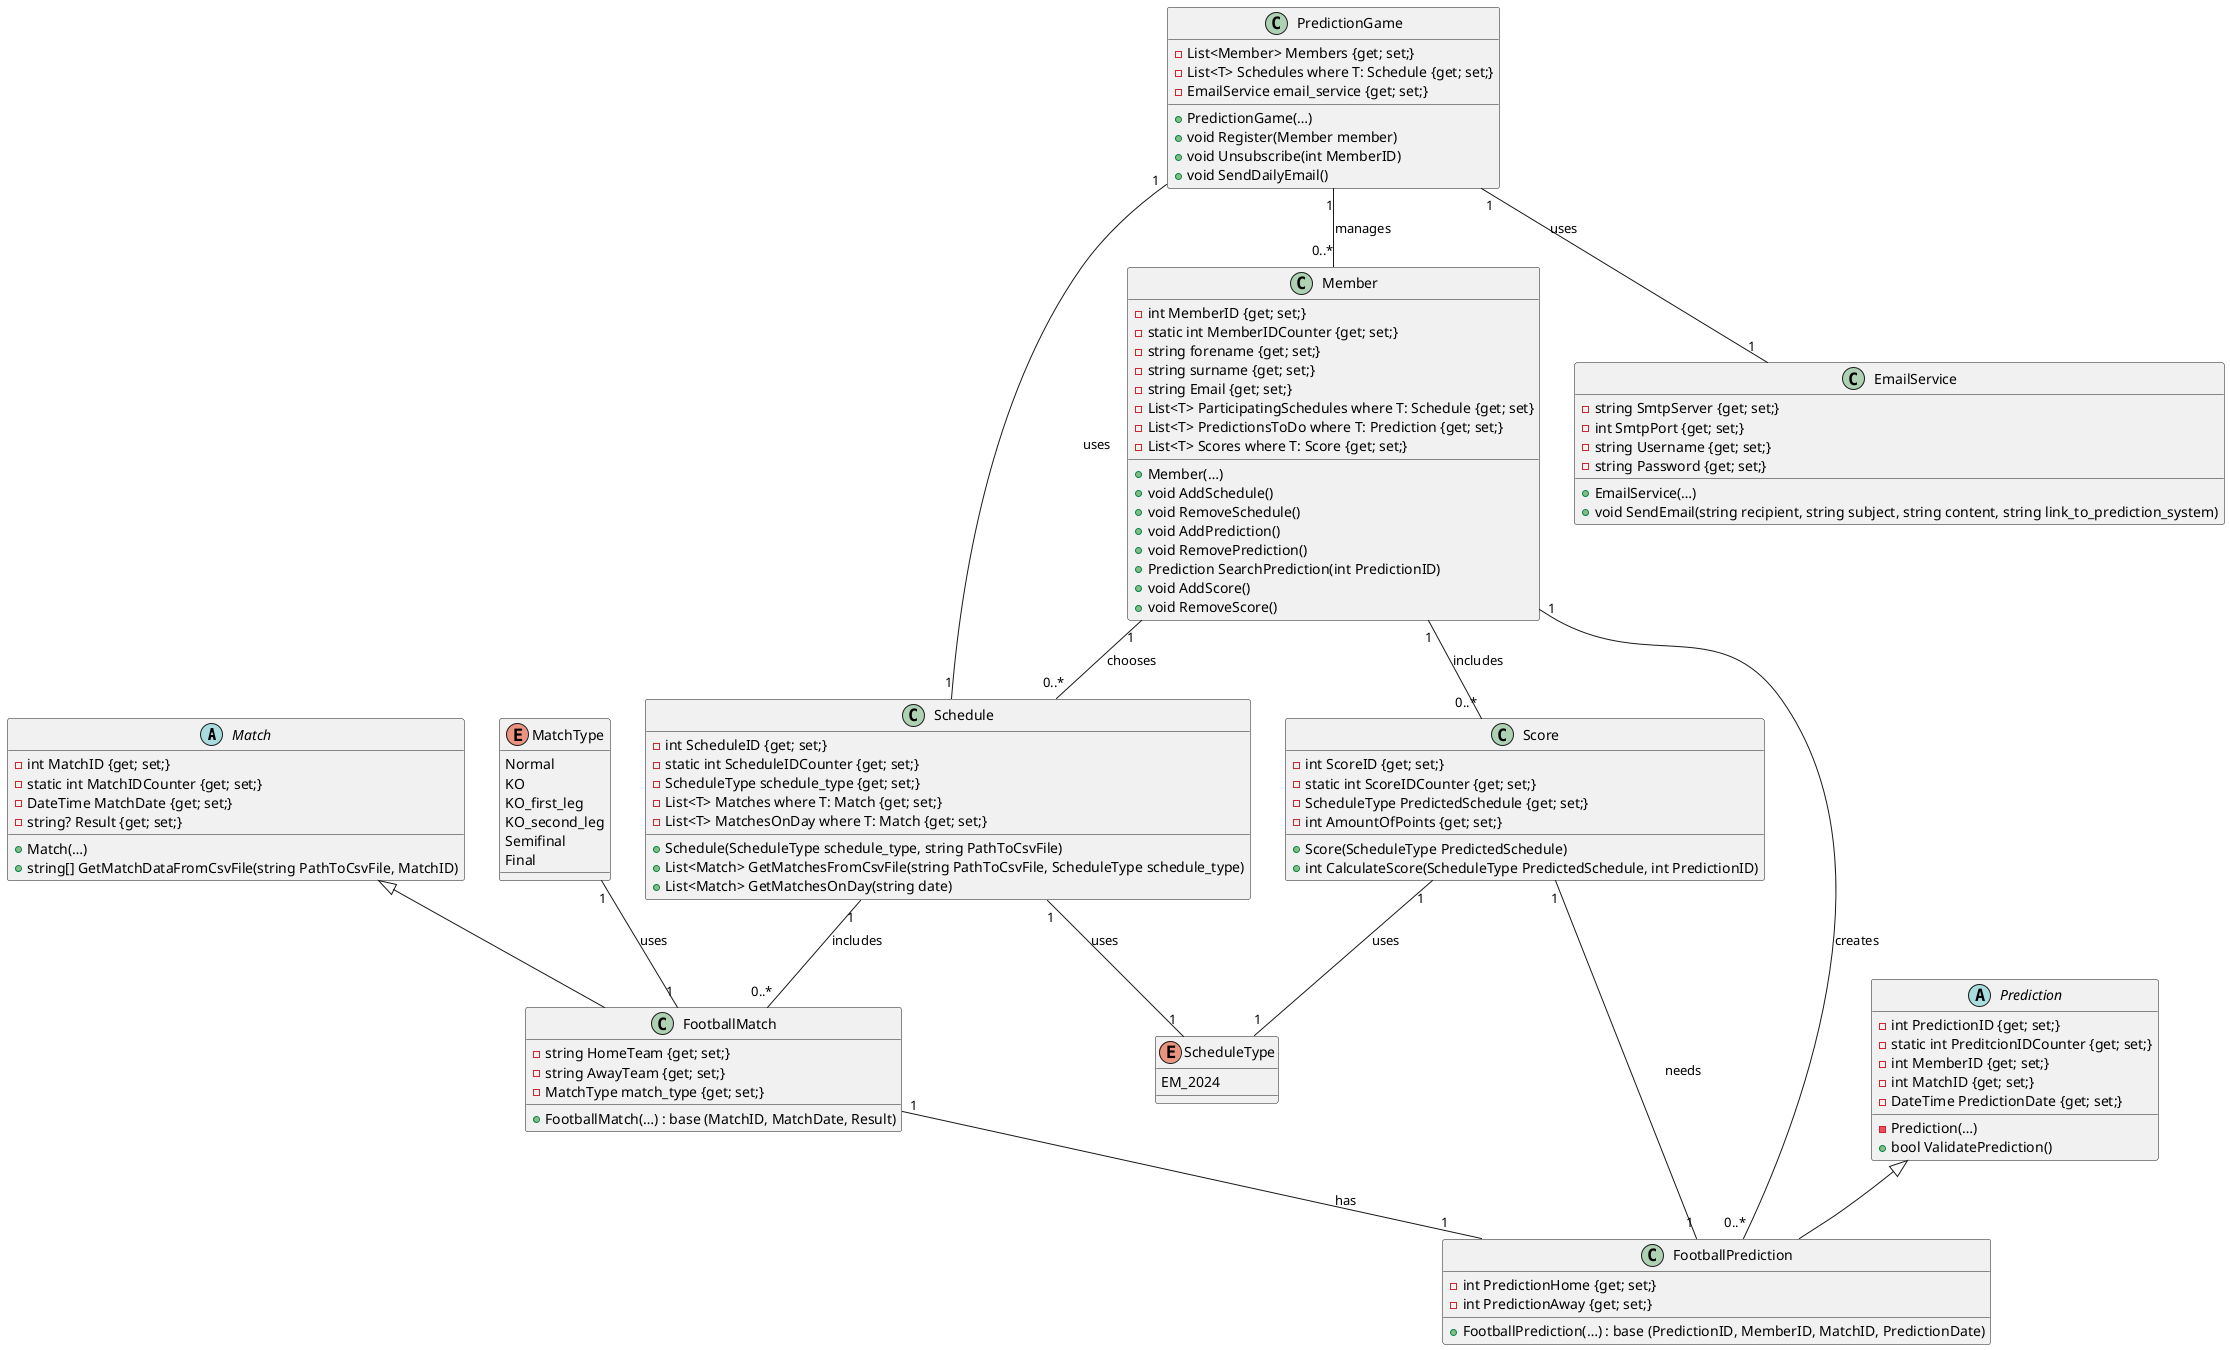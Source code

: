 @startuml PredictionGame
abstract class Match {
    - int MatchID {get; set;}
    - static int MatchIDCounter {get; set;}
    - DateTime MatchDate {get; set;}
    - string? Result {get; set;}
    + Match(…)
    + string[] GetMatchDataFromCsvFile(string PathToCsvFile, MatchID)
}

enum MatchType{
    Normal
    KO
    KO_first_leg
    KO_second_leg
    Semifinal
    Final
}

class FootballMatch extends Match {
    - string HomeTeam {get; set;}
    - string AwayTeam {get; set;}
    - MatchType match_type {get; set;}
    + FootballMatch(…) : base (MatchID, MatchDate, Result)
}

class Member {
    - int MemberID {get; set;}
    - static int MemberIDCounter {get; set;}
    - string forename {get; set;}
    - string surname {get; set;}
    - string Email {get; set;}
    - List<T> ParticipatingSchedules where T: Schedule {get; set}
    - List<T> PredictionsToDo where T: Prediction {get; set;}
    - List<T> Scores where T: Score {get; set;}
    + Member(…)
    + void AddSchedule()
    + void RemoveSchedule()
    + void AddPrediction()
    + void RemovePrediction()
    + Prediction SearchPrediction(int PredictionID)
    + void AddScore()
    + void RemoveScore()
}

abstract class Prediction {
    - int PredictionID {get; set;}
    - static int PreditcionIDCounter {get; set;}
    - int MemberID {get; set;}
    - int MatchID {get; set;}
    - DateTime PredictionDate {get; set;}
    - Prediction(…)
    + bool ValidatePrediction()
}

class FootballPrediction extends Prediction {
    - int PredictionHome {get; set;}
    - int PredictionAway {get; set;}
    + FootballPrediction(…) : base (PredictionID, MemberID, MatchID, PredictionDate)
}

enum ScheduleType {
    EM_2024
}

class Schedule {
    - int ScheduleID {get; set;}
    - static int ScheduleIDCounter {get; set;}
    - ScheduleType schedule_type {get; set;}
    - List<T> Matches where T: Match {get; set;}
    - List<T> MatchesOnDay where T: Match {get; set;}
    + Schedule(ScheduleType schedule_type, string PathToCsvFile)
    + List<Match> GetMatchesFromCsvFile(string PathToCsvFile, ScheduleType schedule_type)
    + List<Match> GetMatchesOnDay(string date)
}

class Score {
    - int ScoreID {get; set;}
    - static int ScoreIDCounter {get; set;}
    - ScheduleType PredictedSchedule {get; set;}
    - int AmountOfPoints {get; set;}
    + Score(ScheduleType PredictedSchedule)
    + int CalculateScore(ScheduleType PredictedSchedule, int PredictionID)
}

class EmailService {
    - string SmtpServer {get; set;}
    - int SmtpPort {get; set;}
    - string Username {get; set;}
    - string Password {get; set;}
    + EmailService(…)
    + void SendEmail(string recipient, string subject, string content, string link_to_prediction_system)
}

class PredictionGame {
    - List<Member> Members {get; set;}
    - List<T> Schedules where T: Schedule {get; set;}
    - EmailService email_service {get; set;}
    + PredictionGame(…)
    + void Register(Member member)
    + void Unsubscribe(int MemberID)
    + void SendDailyEmail()
}

Member "1" -- "0..*" FootballPrediction : creates
Member "1" -- "0..*" Score : includes
Member "1" -- "0..*" Schedule : chooses
FootballMatch "1" -- "1" FootballPrediction : has
Schedule "1" -- "0..*" FootballMatch : includes
PredictionGame "1" -- "0..*" Member : manages
PredictionGame "1" -- "1" Schedule : uses
PredictionGame "1" -- "1" EmailService : uses
MatchType "1" -- "1" FootballMatch : uses
Schedule "1" -- "1" ScheduleType : uses
Score "1" -- "1" ScheduleType : uses
Score "1" -- "1" FootballPrediction : needs
@enduml
